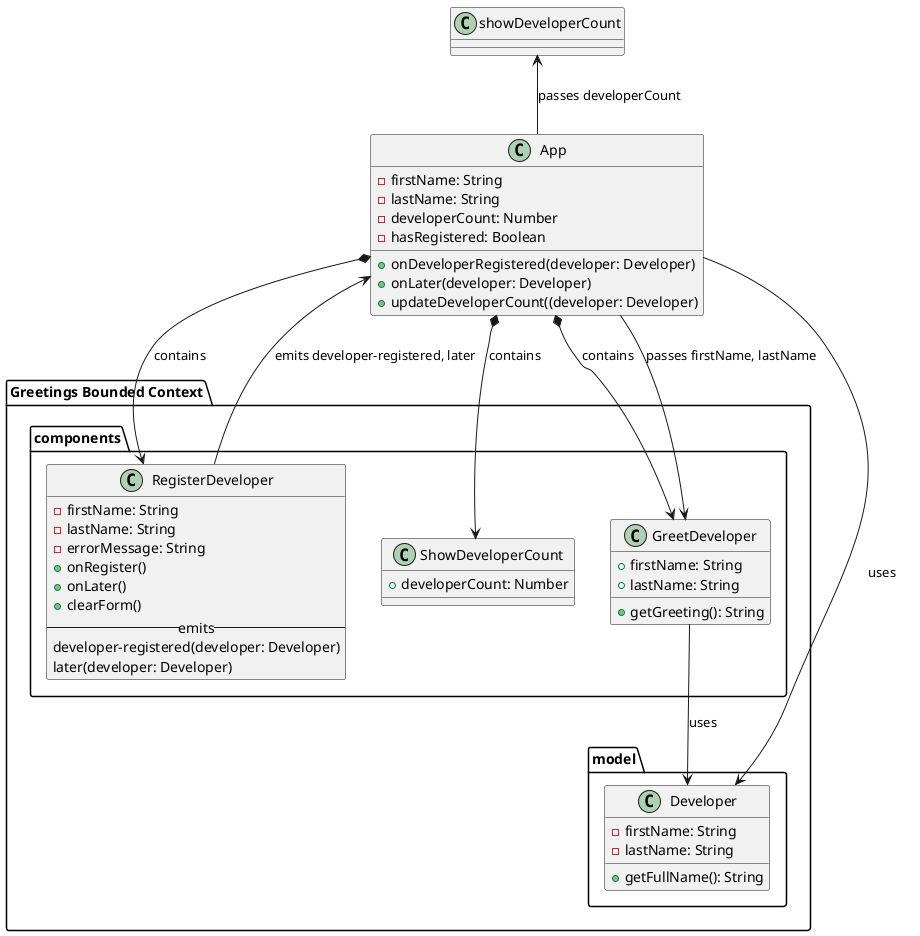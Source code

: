 @startuml Hello Vue Developer Class Diagram
class App {
-firstName: String
-lastName: String
-developerCount: Number
-hasRegistered: Boolean
+onDeveloperRegistered(developer: Developer)
+onLater(developer: Developer)
+updateDeveloperCount((developer: Developer)
}

package "Greetings Bounded Context" {
 package "model" {
    class Developer {
     -firstName: String
     -lastName: String
     +getFullName(): String
    }
 }
 package "components" {
 class RegisterDeveloper {
    -firstName: String
    -lastName: String
    -errorMessage: String
    +onRegister()
    +onLater()
    +clearForm()
    -- emits --
    developer-registered(developer: Developer)
    later(developer: Developer)
 }
 class GreetDeveloper{
 +firstName: String
 +lastName: String
 +getGreeting(): String
 }
 class ShowDeveloperCount {
 +developerCount: Number
 }
 }
 }
 'Relationships'
 App *-down-> RegisterDeveloper : contains
 App *-down-> GreetDeveloper : contains
 App *-down-> ShowDeveloperCount : contains
 RegisterDeveloper --> App : emits developer-registered, later
 GreetDeveloper --> Developer : uses
 App --> Developer: uses
 GreetDeveloper <-- App : passes firstName, lastName
 showDeveloperCount <-- App : passes developerCount
@enduml